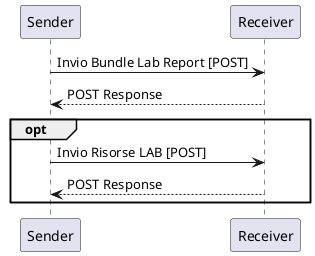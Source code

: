 @startuml
Sender -> Receiver: Invio Bundle Lab Report [POST]
Receiver --> Sender: POST Response
opt
Sender -> Receiver: Invio Risorse LAB [POST]
Receiver --> Sender: POST Response
end
@enduml